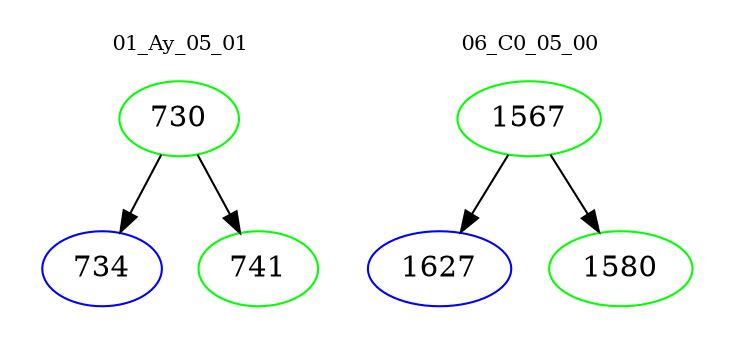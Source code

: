digraph{
subgraph cluster_0 {
color = white
label = "01_Ay_05_01";
fontsize=10;
T0_730 [label="730", color="green"]
T0_730 -> T0_734 [color="black"]
T0_734 [label="734", color="blue"]
T0_730 -> T0_741 [color="black"]
T0_741 [label="741", color="green"]
}
subgraph cluster_1 {
color = white
label = "06_C0_05_00";
fontsize=10;
T1_1567 [label="1567", color="green"]
T1_1567 -> T1_1627 [color="black"]
T1_1627 [label="1627", color="blue"]
T1_1567 -> T1_1580 [color="black"]
T1_1580 [label="1580", color="green"]
}
}
